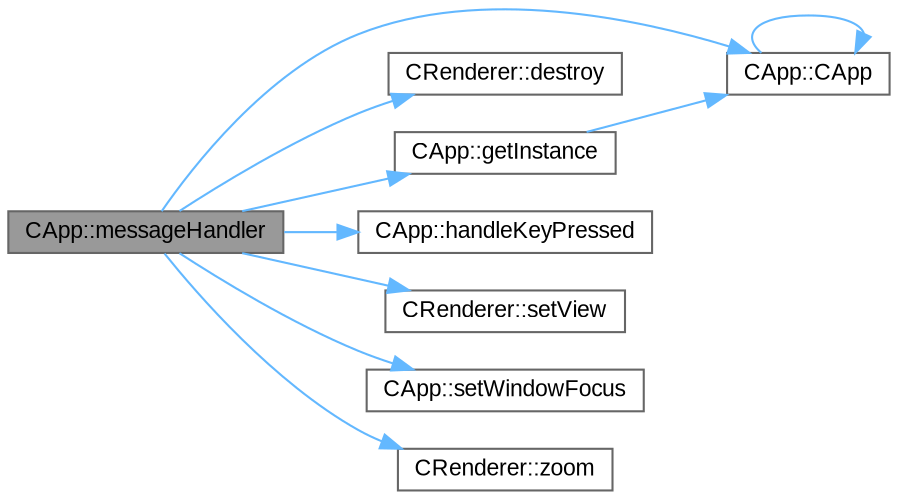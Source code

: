 digraph "CApp::messageHandler"
{
 // LATEX_PDF_SIZE
  bgcolor="transparent";
  edge [fontname=Arial,fontsize=11,labelfontname=Arial,labelfontsize=11];
  node [fontname=Arial,fontsize=11,shape=box,height=0.2,width=0.4];
  rankdir="LR";
  Node1 [id="Node000001",label="CApp::messageHandler",height=0.2,width=0.4,color="gray40", fillcolor="grey60", style="filled", fontcolor="black",tooltip="Message handler for the application window."];
  Node1 -> Node2 [id="edge1_Node000001_Node000002",color="steelblue1",style="solid",tooltip=" "];
  Node2 [id="Node000002",label="CApp::CApp",height=0.2,width=0.4,color="grey40", fillcolor="white", style="filled",URL="$class_c_app.html#a37efd95335c10617806a48627dd882ac",tooltip="Deleted copy constructor to prevent copying of the singleton instance."];
  Node2 -> Node2 [id="edge2_Node000002_Node000002",color="steelblue1",style="solid",tooltip=" "];
  Node1 -> Node3 [id="edge3_Node000001_Node000003",color="steelblue1",style="solid",tooltip=" "];
  Node3 [id="Node000003",label="CRenderer::destroy",height=0.2,width=0.4,color="grey40", fillcolor="white", style="filled",URL="$class_c_renderer.html#ab196e6af463395497a91d06b8788e78d",tooltip="Destroys the renderer and cleans up resources."];
  Node1 -> Node4 [id="edge4_Node000001_Node000004",color="steelblue1",style="solid",tooltip=" "];
  Node4 [id="Node000004",label="CApp::getInstance",height=0.2,width=0.4,color="grey40", fillcolor="white", style="filled",URL="$class_c_app.html#a833e54f67487c94918150d49824ba470",tooltip="Gets the singleton instance of the application."];
  Node4 -> Node2 [id="edge5_Node000004_Node000002",color="steelblue1",style="solid",tooltip=" "];
  Node1 -> Node5 [id="edge6_Node000001_Node000005",color="steelblue1",style="solid",tooltip=" "];
  Node5 [id="Node000005",label="CApp::handleKeyPressed",height=0.2,width=0.4,color="grey40", fillcolor="white", style="filled",URL="$class_c_app.html#a294fedb9b7cdb6c46decfb48e88e5145",tooltip="Handles a key press event."];
  Node1 -> Node6 [id="edge7_Node000001_Node000006",color="steelblue1",style="solid",tooltip=" "];
  Node6 [id="Node000006",label="CRenderer::setView",height=0.2,width=0.4,color="grey40", fillcolor="white", style="filled",URL="$class_c_renderer.html#a0f4632f7e616b1ed380b8e22a73d1711",tooltip="Sets the viewport and view settings."];
  Node1 -> Node7 [id="edge8_Node000001_Node000007",color="steelblue1",style="solid",tooltip=" "];
  Node7 [id="Node000007",label="CApp::setWindowFocus",height=0.2,width=0.4,color="grey40", fillcolor="white", style="filled",URL="$class_c_app.html#af63b07c46cab4660d89fe614b6fd297c",tooltip="Sets the window focus state."];
  Node1 -> Node8 [id="edge9_Node000001_Node000008",color="steelblue1",style="solid",tooltip=" "];
  Node8 [id="Node000008",label="CRenderer::zoom",height=0.2,width=0.4,color="grey40", fillcolor="white", style="filled",URL="$class_c_renderer.html#a3890d2e1c2446e768f31d5fb9b66c2a5",tooltip="Adjusts the zoom level based on mouse scroll activity."];
}
